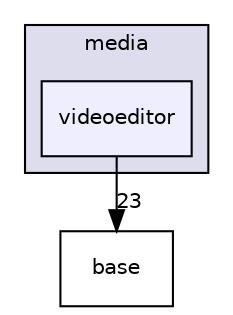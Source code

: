 digraph G {
  compound=true
  node [ fontsize="10", fontname="Helvetica"];
  edge [ labelfontsize="10", labelfontname="Helvetica"];
  subgraph clusterdir_d4a8c3bdd8d02bae6e5b9f2a9a3028dd {
    graph [ bgcolor="#ddddee", pencolor="black", label="media" fontname="Helvetica", fontsize="10", URL="dir_d4a8c3bdd8d02bae6e5b9f2a9a3028dd.html"]
  dir_14352b70537e16d0770db4e2084d9280 [shape=box, label="videoeditor", style="filled", fillcolor="#eeeeff", pencolor="black", URL="dir_14352b70537e16d0770db4e2084d9280.html"];
  }
  dir_96bebcbd622f6ba3e4502d519ed457a0 [shape=box label="base" URL="dir_96bebcbd622f6ba3e4502d519ed457a0.html"];
  dir_14352b70537e16d0770db4e2084d9280->dir_96bebcbd622f6ba3e4502d519ed457a0 [headlabel="23", labeldistance=1.5 headhref="dir_000042_000005.html"];
}
